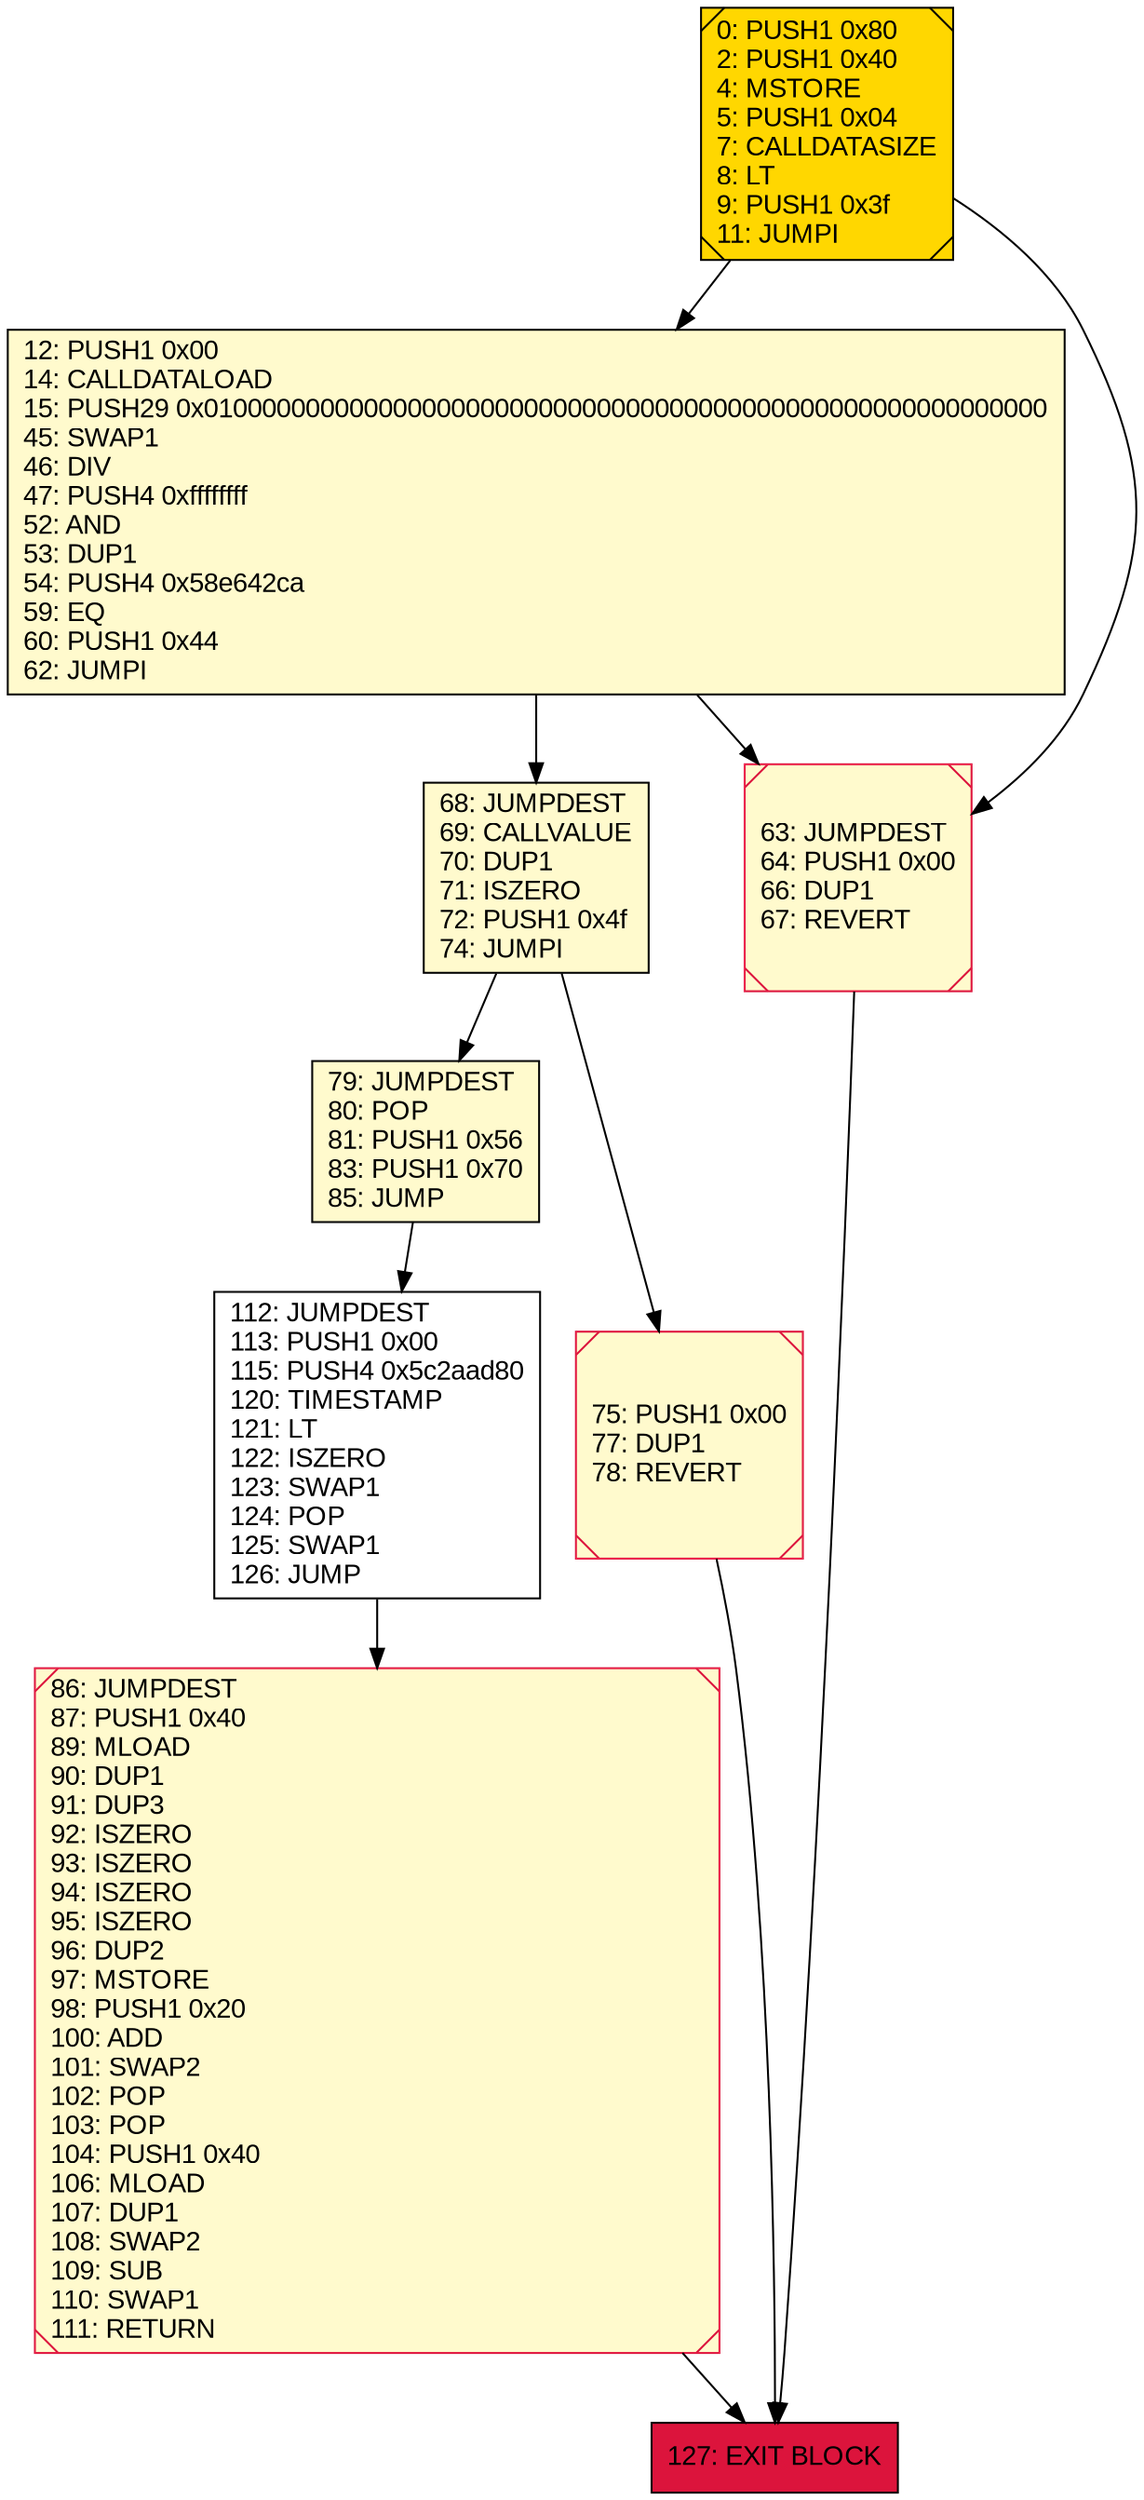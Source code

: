 digraph G {
bgcolor=transparent rankdir=UD;
node [shape=box style=filled color=black fillcolor=white fontname=arial fontcolor=black];
0 [label="0: PUSH1 0x80\l2: PUSH1 0x40\l4: MSTORE\l5: PUSH1 0x04\l7: CALLDATASIZE\l8: LT\l9: PUSH1 0x3f\l11: JUMPI\l" fillcolor=lemonchiffon shape=Msquare fillcolor=gold ];
12 [label="12: PUSH1 0x00\l14: CALLDATALOAD\l15: PUSH29 0x0100000000000000000000000000000000000000000000000000000000\l45: SWAP1\l46: DIV\l47: PUSH4 0xffffffff\l52: AND\l53: DUP1\l54: PUSH4 0x58e642ca\l59: EQ\l60: PUSH1 0x44\l62: JUMPI\l" fillcolor=lemonchiffon ];
68 [label="68: JUMPDEST\l69: CALLVALUE\l70: DUP1\l71: ISZERO\l72: PUSH1 0x4f\l74: JUMPI\l" fillcolor=lemonchiffon ];
112 [label="112: JUMPDEST\l113: PUSH1 0x00\l115: PUSH4 0x5c2aad80\l120: TIMESTAMP\l121: LT\l122: ISZERO\l123: SWAP1\l124: POP\l125: SWAP1\l126: JUMP\l" ];
79 [label="79: JUMPDEST\l80: POP\l81: PUSH1 0x56\l83: PUSH1 0x70\l85: JUMP\l" fillcolor=lemonchiffon ];
63 [label="63: JUMPDEST\l64: PUSH1 0x00\l66: DUP1\l67: REVERT\l" fillcolor=lemonchiffon shape=Msquare color=crimson ];
75 [label="75: PUSH1 0x00\l77: DUP1\l78: REVERT\l" fillcolor=lemonchiffon shape=Msquare color=crimson ];
86 [label="86: JUMPDEST\l87: PUSH1 0x40\l89: MLOAD\l90: DUP1\l91: DUP3\l92: ISZERO\l93: ISZERO\l94: ISZERO\l95: ISZERO\l96: DUP2\l97: MSTORE\l98: PUSH1 0x20\l100: ADD\l101: SWAP2\l102: POP\l103: POP\l104: PUSH1 0x40\l106: MLOAD\l107: DUP1\l108: SWAP2\l109: SUB\l110: SWAP1\l111: RETURN\l" fillcolor=lemonchiffon shape=Msquare color=crimson ];
127 [label="127: EXIT BLOCK\l" fillcolor=crimson ];
0 -> 12;
63 -> 127;
75 -> 127;
86 -> 127;
12 -> 68;
12 -> 63;
0 -> 63;
68 -> 79;
112 -> 86;
68 -> 75;
79 -> 112;
}